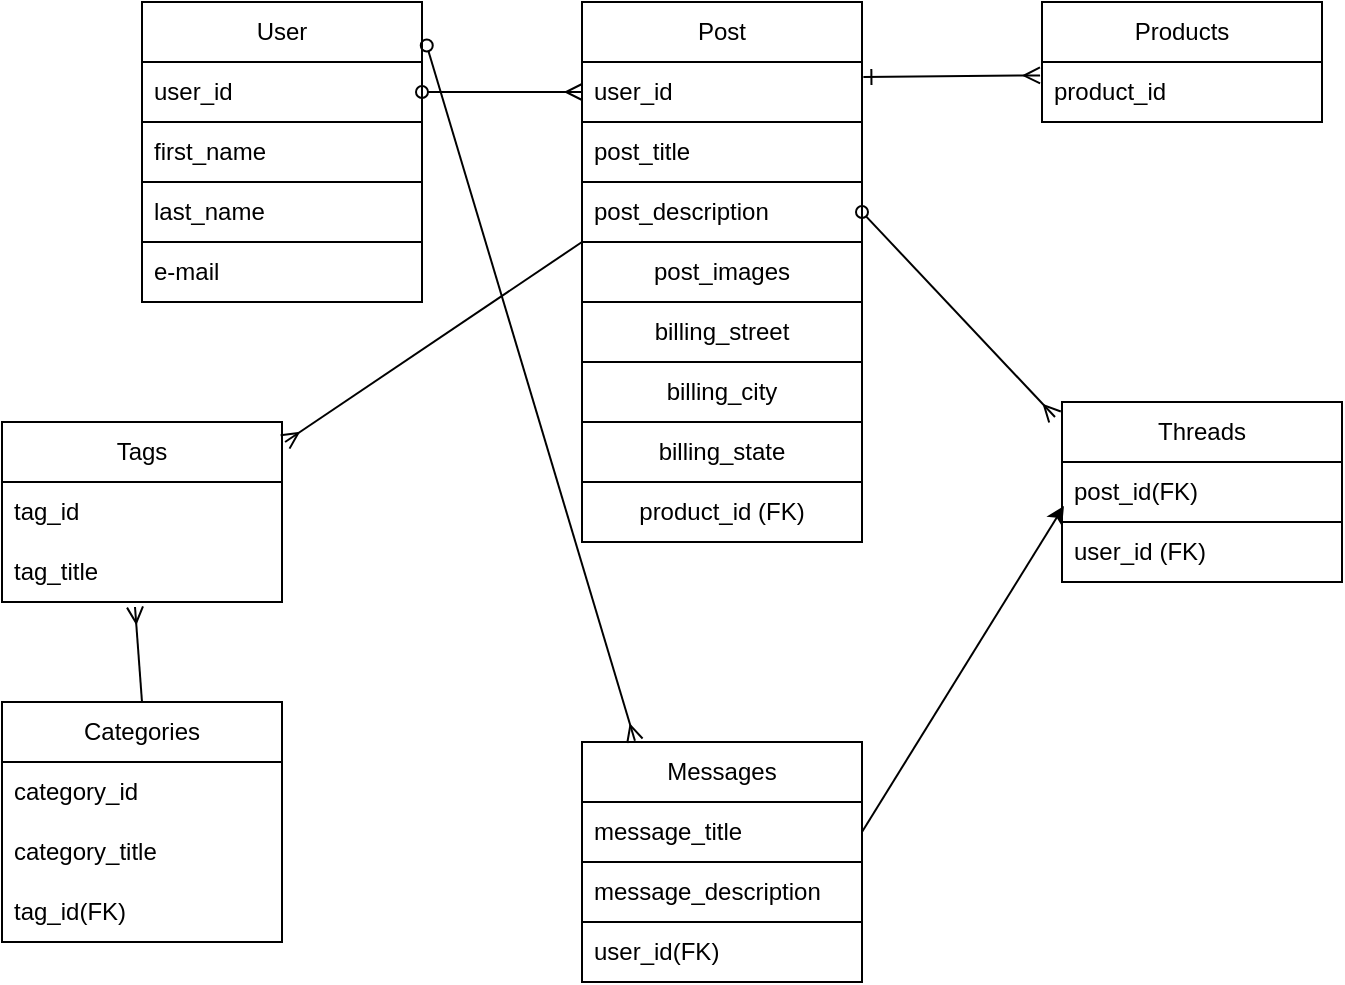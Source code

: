 <mxfile>
    <diagram id="m64fwDPDPK4jeuU0tpJj" name="Page-1">
        <mxGraphModel dx="1216" dy="784" grid="1" gridSize="10" guides="1" tooltips="1" connect="1" arrows="1" fold="1" page="1" pageScale="1" pageWidth="850" pageHeight="1100" math="0" shadow="0">
            <root>
                <mxCell id="0"/>
                <mxCell id="1" parent="0"/>
                <mxCell id="2" value="User" style="swimlane;fontStyle=0;childLayout=stackLayout;horizontal=1;startSize=30;horizontalStack=0;resizeParent=1;resizeParentMax=0;resizeLast=0;collapsible=1;marginBottom=0;whiteSpace=wrap;html=1;" parent="1" vertex="1">
                    <mxGeometry x="100" y="240" width="140" height="150" as="geometry"/>
                </mxCell>
                <mxCell id="3" value="user_id" style="text;strokeColor=none;fillColor=none;align=left;verticalAlign=middle;spacingLeft=4;spacingRight=4;overflow=hidden;points=[[0,0.5],[1,0.5]];portConstraint=eastwest;rotatable=0;whiteSpace=wrap;html=1;" parent="2" vertex="1">
                    <mxGeometry y="30" width="140" height="30" as="geometry"/>
                </mxCell>
                <mxCell id="4" value="first_name" style="text;strokeColor=default;fillColor=none;align=left;verticalAlign=middle;spacingLeft=4;spacingRight=4;overflow=hidden;points=[[0,0.5],[1,0.5]];portConstraint=eastwest;rotatable=0;whiteSpace=wrap;html=1;" parent="2" vertex="1">
                    <mxGeometry y="60" width="140" height="30" as="geometry"/>
                </mxCell>
                <mxCell id="5" value="last_name" style="text;strokeColor=default;fillColor=none;align=left;verticalAlign=middle;spacingLeft=4;spacingRight=4;overflow=hidden;points=[[0,0.5],[1,0.5]];portConstraint=eastwest;rotatable=0;whiteSpace=wrap;html=1;" parent="2" vertex="1">
                    <mxGeometry y="90" width="140" height="30" as="geometry"/>
                </mxCell>
                <mxCell id="15" value="" style="rounded=0;whiteSpace=wrap;html=1;" parent="2" vertex="1">
                    <mxGeometry y="120" width="140" height="30" as="geometry"/>
                </mxCell>
                <mxCell id="6" value="Post" style="swimlane;fontStyle=0;childLayout=stackLayout;horizontal=1;startSize=30;horizontalStack=0;resizeParent=1;resizeParentMax=0;resizeLast=0;collapsible=1;marginBottom=0;whiteSpace=wrap;html=1;" parent="1" vertex="1">
                    <mxGeometry x="320" y="240" width="140" height="120" as="geometry"/>
                </mxCell>
                <mxCell id="7" value="user_id" style="text;strokeColor=default;fillColor=none;align=left;verticalAlign=middle;spacingLeft=4;spacingRight=4;overflow=hidden;points=[[0,0.5],[1,0.5]];portConstraint=eastwest;rotatable=0;whiteSpace=wrap;html=1;" parent="6" vertex="1">
                    <mxGeometry y="30" width="140" height="30" as="geometry"/>
                </mxCell>
                <mxCell id="8" value="post_title" style="text;strokeColor=default;fillColor=none;align=left;verticalAlign=middle;spacingLeft=4;spacingRight=4;overflow=hidden;points=[[0,0.5],[1,0.5]];portConstraint=eastwest;rotatable=0;whiteSpace=wrap;html=1;" parent="6" vertex="1">
                    <mxGeometry y="60" width="140" height="30" as="geometry"/>
                </mxCell>
                <mxCell id="9" value="post_description" style="text;strokeColor=default;fillColor=none;align=left;verticalAlign=middle;spacingLeft=4;spacingRight=4;overflow=hidden;points=[[0,0.5],[1,0.5]];portConstraint=eastwest;rotatable=0;whiteSpace=wrap;html=1;" parent="6" vertex="1">
                    <mxGeometry y="90" width="140" height="30" as="geometry"/>
                </mxCell>
                <mxCell id="10" value="Products" style="swimlane;fontStyle=0;childLayout=stackLayout;horizontal=1;startSize=30;horizontalStack=0;resizeParent=1;resizeParentMax=0;resizeLast=0;collapsible=1;marginBottom=0;whiteSpace=wrap;html=1;" parent="1" vertex="1">
                    <mxGeometry x="550" y="240" width="140" height="60" as="geometry"/>
                </mxCell>
                <mxCell id="11" value="product_id" style="text;strokeColor=none;fillColor=none;align=left;verticalAlign=middle;spacingLeft=4;spacingRight=4;overflow=hidden;points=[[0,0.5],[1,0.5]];portConstraint=eastwest;rotatable=0;whiteSpace=wrap;html=1;" parent="10" vertex="1">
                    <mxGeometry y="30" width="140" height="30" as="geometry"/>
                </mxCell>
                <mxCell id="14" value="e-mail" style="text;strokeColor=none;fillColor=none;align=left;verticalAlign=middle;spacingLeft=4;spacingRight=4;overflow=hidden;points=[[0,0.5],[1,0.5]];portConstraint=eastwest;rotatable=0;whiteSpace=wrap;html=1;" parent="1" vertex="1">
                    <mxGeometry x="100" y="360" width="140" height="30" as="geometry"/>
                </mxCell>
                <mxCell id="19" value="billing_street" style="rounded=0;whiteSpace=wrap;html=1;" parent="1" vertex="1">
                    <mxGeometry x="320" y="390" width="140" height="30" as="geometry"/>
                </mxCell>
                <mxCell id="20" value="billing_city" style="rounded=0;whiteSpace=wrap;html=1;" parent="1" vertex="1">
                    <mxGeometry x="320" y="420" width="140" height="30" as="geometry"/>
                </mxCell>
                <mxCell id="21" value="billing_state" style="rounded=0;whiteSpace=wrap;html=1;" parent="1" vertex="1">
                    <mxGeometry x="320" y="450" width="140" height="30" as="geometry"/>
                </mxCell>
                <mxCell id="22" value="product_id (FK)" style="rounded=0;whiteSpace=wrap;html=1;" parent="1" vertex="1">
                    <mxGeometry x="320" y="480" width="140" height="30" as="geometry"/>
                </mxCell>
                <mxCell id="23" value="Threads" style="swimlane;fontStyle=0;childLayout=stackLayout;horizontal=1;startSize=30;horizontalStack=0;resizeParent=1;resizeParentMax=0;resizeLast=0;collapsible=1;marginBottom=0;whiteSpace=wrap;html=1;" parent="1" vertex="1">
                    <mxGeometry x="560" y="440" width="140" height="60" as="geometry"/>
                </mxCell>
                <mxCell id="48" value="post_id(FK)" style="text;strokeColor=default;fillColor=none;align=left;verticalAlign=middle;spacingLeft=4;spacingRight=4;overflow=hidden;points=[[0,0.5],[1,0.5]];portConstraint=eastwest;rotatable=0;whiteSpace=wrap;html=1;" parent="23" vertex="1">
                    <mxGeometry y="30" width="140" height="30" as="geometry"/>
                </mxCell>
                <mxCell id="27" value="Messages" style="swimlane;fontStyle=0;childLayout=stackLayout;horizontal=1;startSize=30;horizontalStack=0;resizeParent=1;resizeParentMax=0;resizeLast=0;collapsible=1;marginBottom=0;whiteSpace=wrap;html=1;" parent="1" vertex="1">
                    <mxGeometry x="320" y="610" width="140" height="90" as="geometry"/>
                </mxCell>
                <mxCell id="29" value="message_title" style="text;strokeColor=default;fillColor=none;align=left;verticalAlign=middle;spacingLeft=4;spacingRight=4;overflow=hidden;points=[[0,0.5],[1,0.5]];portConstraint=eastwest;rotatable=0;whiteSpace=wrap;html=1;" parent="27" vertex="1">
                    <mxGeometry y="30" width="140" height="30" as="geometry"/>
                </mxCell>
                <mxCell id="30" value="message_description" style="text;strokeColor=default;fillColor=none;align=left;verticalAlign=middle;spacingLeft=4;spacingRight=4;overflow=hidden;points=[[0,0.5],[1,0.5]];portConstraint=eastwest;rotatable=0;whiteSpace=wrap;html=1;" parent="27" vertex="1">
                    <mxGeometry y="60" width="140" height="30" as="geometry"/>
                </mxCell>
                <mxCell id="31" value="" style="endArrow=ERmany;html=1;entryX=0;entryY=0.5;entryDx=0;entryDy=0;endFill=0;startArrow=oval;startFill=0;" parent="1" source="3" target="7" edge="1">
                    <mxGeometry width="50" height="50" relative="1" as="geometry">
                        <mxPoint x="240" y="335" as="sourcePoint"/>
                        <mxPoint x="310.711" y="285" as="targetPoint"/>
                    </mxGeometry>
                </mxCell>
                <mxCell id="32" value="Tags&lt;span style=&quot;color: rgba(0, 0, 0, 0); font-family: monospace; font-size: 0px; text-align: start;&quot;&gt;%3CmxGraphModel%3E%3Croot%3E%3CmxCell%20id%3D%220%22%2F%3E%3CmxCell%20id%3D%221%22%20parent%3D%220%22%2F%3E%3CmxCell%20id%3D%222%22%20value%3D%22Messages%22%20style%3D%22swimlane%3BfontStyle%3D0%3BchildLayout%3DstackLayout%3Bhorizontal%3D1%3BstartSize%3D30%3BhorizontalStack%3D0%3BresizeParent%3D1%3BresizeParentMax%3D0%3BresizeLast%3D0%3Bcollapsible%3D1%3BmarginBottom%3D0%3BwhiteSpace%3Dwrap%3Bhtml%3D1%3B%22%20vertex%3D%221%22%20parent%3D%221%22%3E%3CmxGeometry%20x%3D%22320%22%20y%3D%22540%22%20width%3D%22140%22%20height%3D%22120%22%20as%3D%22geometry%22%2F%3E%3C%2FmxCell%3E%3CmxCell%20id%3D%223%22%20value%3D%22product_id%22%20style%3D%22text%3BstrokeColor%3Dnone%3BfillColor%3Dnone%3Balign%3Dleft%3BverticalAlign%3Dmiddle%3BspacingLeft%3D4%3BspacingRight%3D4%3Boverflow%3Dhidden%3Bpoints%3D%5B%5B0%2C0.5%5D%2C%5B1%2C0.5%5D%5D%3BportConstraint%3Deastwest%3Brotatable%3D0%3BwhiteSpace%3Dwrap%3Bhtml%3D1%3B%22%20vertex%3D%221%22%20parent%3D%222%22%3E%3CmxGeometry%20y%3D%2230%22%20width%3D%22140%22%20height%3D%2230%22%20as%3D%22geometry%22%2F%3E%3C%2FmxCell%3E%3CmxCell%20id%3D%224%22%20value%3D%22Item%202%22%20style%3D%22text%3BstrokeColor%3Dnone%3BfillColor%3Dnone%3Balign%3Dleft%3BverticalAlign%3Dmiddle%3BspacingLeft%3D4%3BspacingRight%3D4%3Boverflow%3Dhidden%3Bpoints%3D%5B%5B0%2C0.5%5D%2C%5B1%2C0.5%5D%5D%3BportConstraint%3Deastwest%3Brotatable%3D0%3BwhiteSpace%3Dwrap%3Bhtml%3D1%3B%22%20vertex%3D%221%22%20parent%3D%222%22%3E%3CmxGeometry%20y%3D%2260%22%20width%3D%22140%22%20height%3D%2230%22%20as%3D%22geometry%22%2F%3E%3C%2FmxCell%3E%3CmxCell%20id%3D%225%22%20value%3D%22Item%203%22%20style%3D%22text%3BstrokeColor%3Dnone%3BfillColor%3Dnone%3Balign%3Dleft%3BverticalAlign%3Dmiddle%3BspacingLeft%3D4%3BspacingRight%3D4%3Boverflow%3Dhidden%3Bpoints%3D%5B%5B0%2C0.5%5D%2C%5B1%2C0.5%5D%5D%3BportConstraint%3Deastwest%3Brotatable%3D0%3BwhiteSpace%3Dwrap%3Bhtml%3D1%3B%22%20vertex%3D%221%22%20parent%3D%222%22%3E%3CmxGeometry%20y%3D%2290%22%20width%3D%22140%22%20height%3D%2230%22%20as%3D%22geometry%22%2F%3E%3C%2FmxCell%3E%3C%2Froot%3E%3C%2FmxGraphModel%3E&lt;/span&gt;" style="swimlane;fontStyle=0;childLayout=stackLayout;horizontal=1;startSize=30;horizontalStack=0;resizeParent=1;resizeParentMax=0;resizeLast=0;collapsible=1;marginBottom=0;whiteSpace=wrap;html=1;" parent="1" vertex="1">
                    <mxGeometry x="30" y="450" width="140" height="90" as="geometry"/>
                </mxCell>
                <mxCell id="33" value="tag_id" style="text;strokeColor=none;fillColor=none;align=left;verticalAlign=middle;spacingLeft=4;spacingRight=4;overflow=hidden;points=[[0,0.5],[1,0.5]];portConstraint=eastwest;rotatable=0;whiteSpace=wrap;html=1;" parent="32" vertex="1">
                    <mxGeometry y="30" width="140" height="30" as="geometry"/>
                </mxCell>
                <mxCell id="34" value="tag_title" style="text;strokeColor=none;fillColor=none;align=left;verticalAlign=middle;spacingLeft=4;spacingRight=4;overflow=hidden;points=[[0,0.5],[1,0.5]];portConstraint=eastwest;rotatable=0;whiteSpace=wrap;html=1;" parent="32" vertex="1">
                    <mxGeometry y="60" width="140" height="30" as="geometry"/>
                </mxCell>
                <mxCell id="36" value="Categories" style="swimlane;fontStyle=0;childLayout=stackLayout;horizontal=1;startSize=30;horizontalStack=0;resizeParent=1;resizeParentMax=0;resizeLast=0;collapsible=1;marginBottom=0;whiteSpace=wrap;html=1;" parent="1" vertex="1">
                    <mxGeometry x="30" y="590" width="140" height="120" as="geometry"/>
                </mxCell>
                <mxCell id="37" value="category_id" style="text;strokeColor=none;fillColor=none;align=left;verticalAlign=middle;spacingLeft=4;spacingRight=4;overflow=hidden;points=[[0,0.5],[1,0.5]];portConstraint=eastwest;rotatable=0;whiteSpace=wrap;html=1;" parent="36" vertex="1">
                    <mxGeometry y="30" width="140" height="30" as="geometry"/>
                </mxCell>
                <mxCell id="38" value="category_title" style="text;strokeColor=none;fillColor=none;align=left;verticalAlign=middle;spacingLeft=4;spacingRight=4;overflow=hidden;points=[[0,0.5],[1,0.5]];portConstraint=eastwest;rotatable=0;whiteSpace=wrap;html=1;" parent="36" vertex="1">
                    <mxGeometry y="60" width="140" height="30" as="geometry"/>
                </mxCell>
                <mxCell id="39" value="tag_id(FK)" style="text;strokeColor=none;fillColor=none;align=left;verticalAlign=middle;spacingLeft=4;spacingRight=4;overflow=hidden;points=[[0,0.5],[1,0.5]];portConstraint=eastwest;rotatable=0;whiteSpace=wrap;html=1;" parent="36" vertex="1">
                    <mxGeometry y="90" width="140" height="30" as="geometry"/>
                </mxCell>
                <mxCell id="41" value="" style="endArrow=ERmany;html=1;sketch=0;exitX=1.005;exitY=0.25;exitDx=0;exitDy=0;exitPerimeter=0;entryX=-0.007;entryY=0.223;entryDx=0;entryDy=0;entryPerimeter=0;endFill=0;startArrow=ERone;startFill=0;" parent="1" source="7" target="11" edge="1">
                    <mxGeometry width="50" height="50" relative="1" as="geometry">
                        <mxPoint x="500" y="325" as="sourcePoint"/>
                        <mxPoint x="550" y="275" as="targetPoint"/>
                    </mxGeometry>
                </mxCell>
                <mxCell id="42" value="" style="endArrow=ERmany;html=1;sketch=0;entryX=-0.025;entryY=0.125;entryDx=0;entryDy=0;exitX=1;exitY=0.5;exitDx=0;exitDy=0;endFill=0;startArrow=oval;startFill=0;entryPerimeter=0;" parent="1" source="9" target="23" edge="1">
                    <mxGeometry width="50" height="50" relative="1" as="geometry">
                        <mxPoint x="470" y="440" as="sourcePoint"/>
                        <mxPoint x="520" y="390" as="targetPoint"/>
                    </mxGeometry>
                </mxCell>
                <mxCell id="43" value="" style="endArrow=none;html=1;sketch=0;exitX=1.011;exitY=0.111;exitDx=0;exitDy=0;exitPerimeter=0;startArrow=ERmany;startFill=0;" parent="1" source="32" edge="1">
                    <mxGeometry width="50" height="50" relative="1" as="geometry">
                        <mxPoint x="270" y="410" as="sourcePoint"/>
                        <mxPoint x="320" y="360" as="targetPoint"/>
                    </mxGeometry>
                </mxCell>
                <mxCell id="44" value="" style="endArrow=ERmany;html=1;sketch=0;entryX=0.189;entryY=-0.007;entryDx=0;entryDy=0;entryPerimeter=0;exitX=1.017;exitY=0.145;exitDx=0;exitDy=0;exitPerimeter=0;endFill=0;startArrow=oval;startFill=0;" parent="1" source="2" target="27" edge="1">
                    <mxGeometry width="50" height="50" relative="1" as="geometry">
                        <mxPoint x="250" y="510" as="sourcePoint"/>
                        <mxPoint x="300" y="460" as="targetPoint"/>
                    </mxGeometry>
                </mxCell>
                <mxCell id="46" value="post_images" style="rounded=0;whiteSpace=wrap;html=1;" parent="1" vertex="1">
                    <mxGeometry x="320" y="360" width="140" height="30" as="geometry"/>
                </mxCell>
                <mxCell id="25" value="user_id (FK)" style="text;strokeColor=default;fillColor=none;align=left;verticalAlign=middle;spacingLeft=4;spacingRight=4;overflow=hidden;points=[[0,0.5],[1,0.5]];portConstraint=eastwest;rotatable=0;whiteSpace=wrap;html=1;" parent="1" vertex="1">
                    <mxGeometry x="560" y="500" width="140" height="30" as="geometry"/>
                </mxCell>
                <mxCell id="28" value="user_id(FK)" style="text;strokeColor=default;fillColor=none;align=left;verticalAlign=middle;spacingLeft=4;spacingRight=4;overflow=hidden;points=[[0,0.5],[1,0.5]];portConstraint=eastwest;rotatable=0;whiteSpace=wrap;html=1;" parent="1" vertex="1">
                    <mxGeometry x="320" y="700" width="140" height="30" as="geometry"/>
                </mxCell>
                <mxCell id="49" value="" style="endArrow=ERmany;html=1;sketch=0;entryX=0.475;entryY=1.084;entryDx=0;entryDy=0;entryPerimeter=0;exitX=0.5;exitY=0;exitDx=0;exitDy=0;endFill=0;" parent="1" source="36" target="34" edge="1">
                    <mxGeometry width="50" height="50" relative="1" as="geometry">
                        <mxPoint x="90" y="600" as="sourcePoint"/>
                        <mxPoint x="99.86" y="570.84" as="targetPoint"/>
                    </mxGeometry>
                </mxCell>
                <mxCell id="50" style="edgeStyle=none;html=1;entryX=0.007;entryY=0.733;entryDx=0;entryDy=0;entryPerimeter=0;exitX=1;exitY=0.5;exitDx=0;exitDy=0;" edge="1" parent="1" source="29" target="48">
                    <mxGeometry relative="1" as="geometry"/>
                </mxCell>
            </root>
        </mxGraphModel>
    </diagram>
</mxfile>